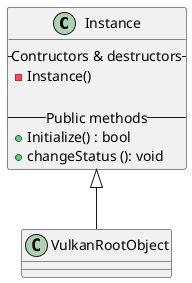 @startuml

Instance <|-- VulkanRootObject

class Instance {
    -- Contructors & destructors --
    - Instance()
    
    -- Public methods --
    + Initialize() : bool
    + changeStatus (): void
}

@enduml
